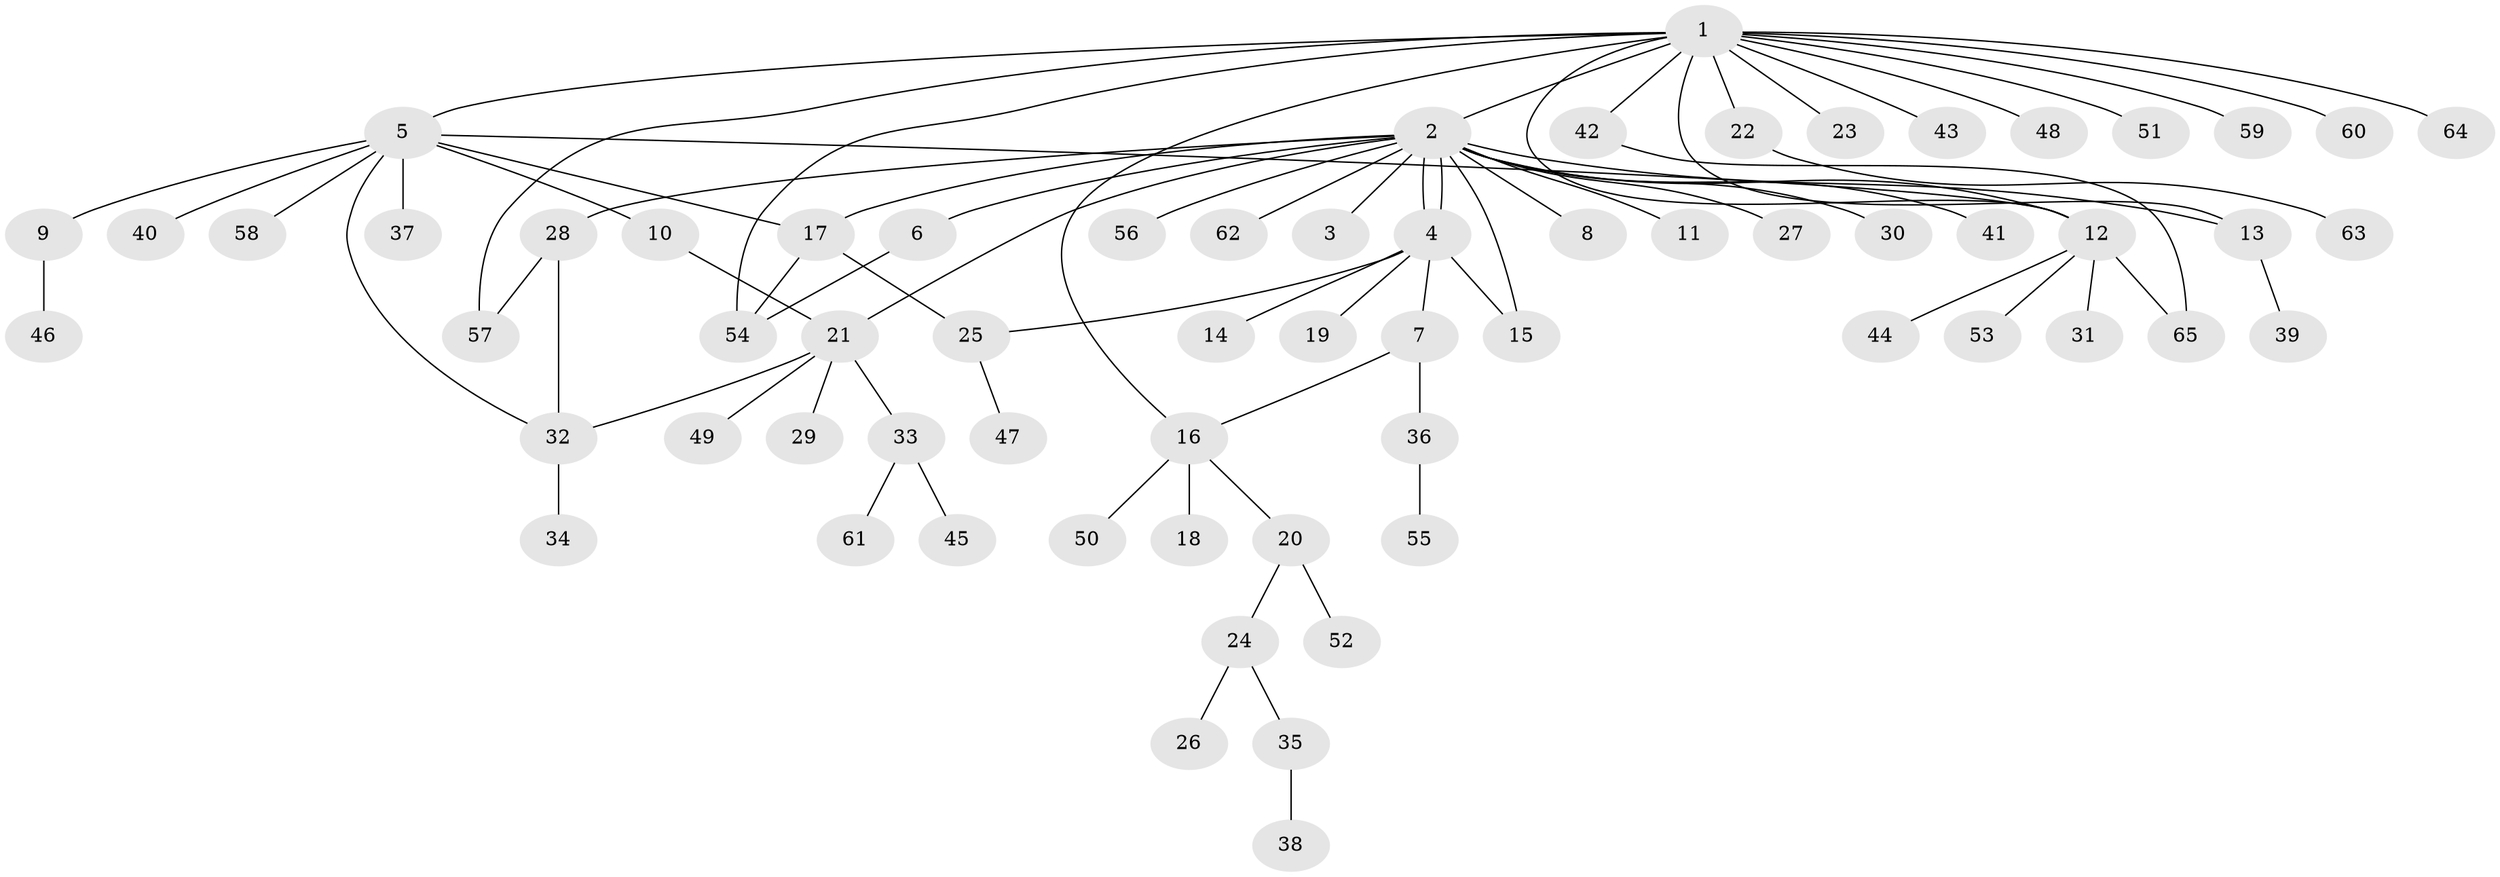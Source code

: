 // coarse degree distribution, {18: 0.020833333333333332, 16: 0.020833333333333332, 8: 0.020833333333333332, 7: 0.020833333333333332, 2: 0.16666666666666666, 6: 0.020833333333333332, 1: 0.6666666666666666, 5: 0.0625}
// Generated by graph-tools (version 1.1) at 2025/41/03/06/25 10:41:45]
// undirected, 65 vertices, 79 edges
graph export_dot {
graph [start="1"]
  node [color=gray90,style=filled];
  1;
  2;
  3;
  4;
  5;
  6;
  7;
  8;
  9;
  10;
  11;
  12;
  13;
  14;
  15;
  16;
  17;
  18;
  19;
  20;
  21;
  22;
  23;
  24;
  25;
  26;
  27;
  28;
  29;
  30;
  31;
  32;
  33;
  34;
  35;
  36;
  37;
  38;
  39;
  40;
  41;
  42;
  43;
  44;
  45;
  46;
  47;
  48;
  49;
  50;
  51;
  52;
  53;
  54;
  55;
  56;
  57;
  58;
  59;
  60;
  61;
  62;
  63;
  64;
  65;
  1 -- 2;
  1 -- 5;
  1 -- 12;
  1 -- 13;
  1 -- 16;
  1 -- 22;
  1 -- 23;
  1 -- 42;
  1 -- 43;
  1 -- 48;
  1 -- 51;
  1 -- 54;
  1 -- 57;
  1 -- 59;
  1 -- 60;
  1 -- 64;
  2 -- 3;
  2 -- 4;
  2 -- 4;
  2 -- 6;
  2 -- 8;
  2 -- 11;
  2 -- 12;
  2 -- 13;
  2 -- 15;
  2 -- 17;
  2 -- 21;
  2 -- 27;
  2 -- 28;
  2 -- 30;
  2 -- 41;
  2 -- 56;
  2 -- 62;
  4 -- 7;
  4 -- 14;
  4 -- 15;
  4 -- 19;
  4 -- 25;
  5 -- 9;
  5 -- 10;
  5 -- 12;
  5 -- 17;
  5 -- 32;
  5 -- 37;
  5 -- 40;
  5 -- 58;
  6 -- 54;
  7 -- 16;
  7 -- 36;
  9 -- 46;
  10 -- 21;
  12 -- 31;
  12 -- 44;
  12 -- 53;
  12 -- 65;
  13 -- 39;
  16 -- 18;
  16 -- 20;
  16 -- 50;
  17 -- 25;
  17 -- 54;
  20 -- 24;
  20 -- 52;
  21 -- 29;
  21 -- 32;
  21 -- 33;
  21 -- 49;
  22 -- 63;
  24 -- 26;
  24 -- 35;
  25 -- 47;
  28 -- 32;
  28 -- 57;
  32 -- 34;
  33 -- 45;
  33 -- 61;
  35 -- 38;
  36 -- 55;
  42 -- 65;
}
